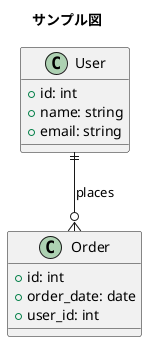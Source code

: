 @startuml
title サンプル図
class User {
  +id: int
  +name: string
  +email: string
}
class Order {
  +id: int
  +order_date: date
  +user_id: int
}
User ||--o{ Order : "places"
@enduml
